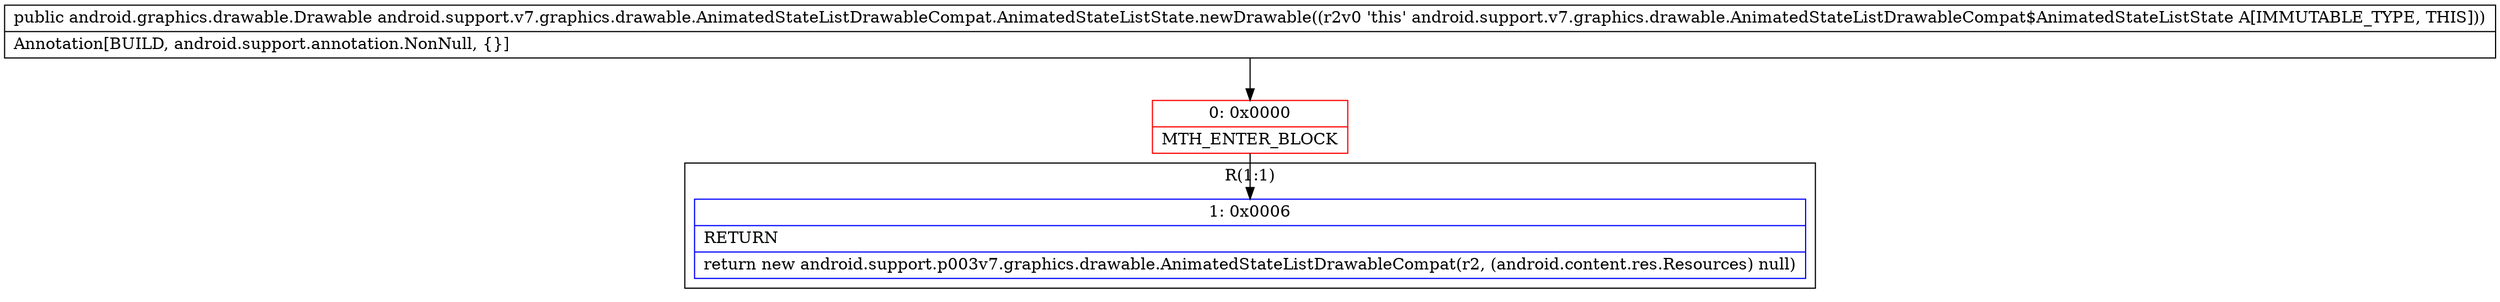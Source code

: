 digraph "CFG forandroid.support.v7.graphics.drawable.AnimatedStateListDrawableCompat.AnimatedStateListState.newDrawable()Landroid\/graphics\/drawable\/Drawable;" {
subgraph cluster_Region_1766475245 {
label = "R(1:1)";
node [shape=record,color=blue];
Node_1 [shape=record,label="{1\:\ 0x0006|RETURN\l|return new android.support.p003v7.graphics.drawable.AnimatedStateListDrawableCompat(r2, (android.content.res.Resources) null)\l}"];
}
Node_0 [shape=record,color=red,label="{0\:\ 0x0000|MTH_ENTER_BLOCK\l}"];
MethodNode[shape=record,label="{public android.graphics.drawable.Drawable android.support.v7.graphics.drawable.AnimatedStateListDrawableCompat.AnimatedStateListState.newDrawable((r2v0 'this' android.support.v7.graphics.drawable.AnimatedStateListDrawableCompat$AnimatedStateListState A[IMMUTABLE_TYPE, THIS]))  | Annotation[BUILD, android.support.annotation.NonNull, \{\}]\l}"];
MethodNode -> Node_0;
Node_0 -> Node_1;
}

